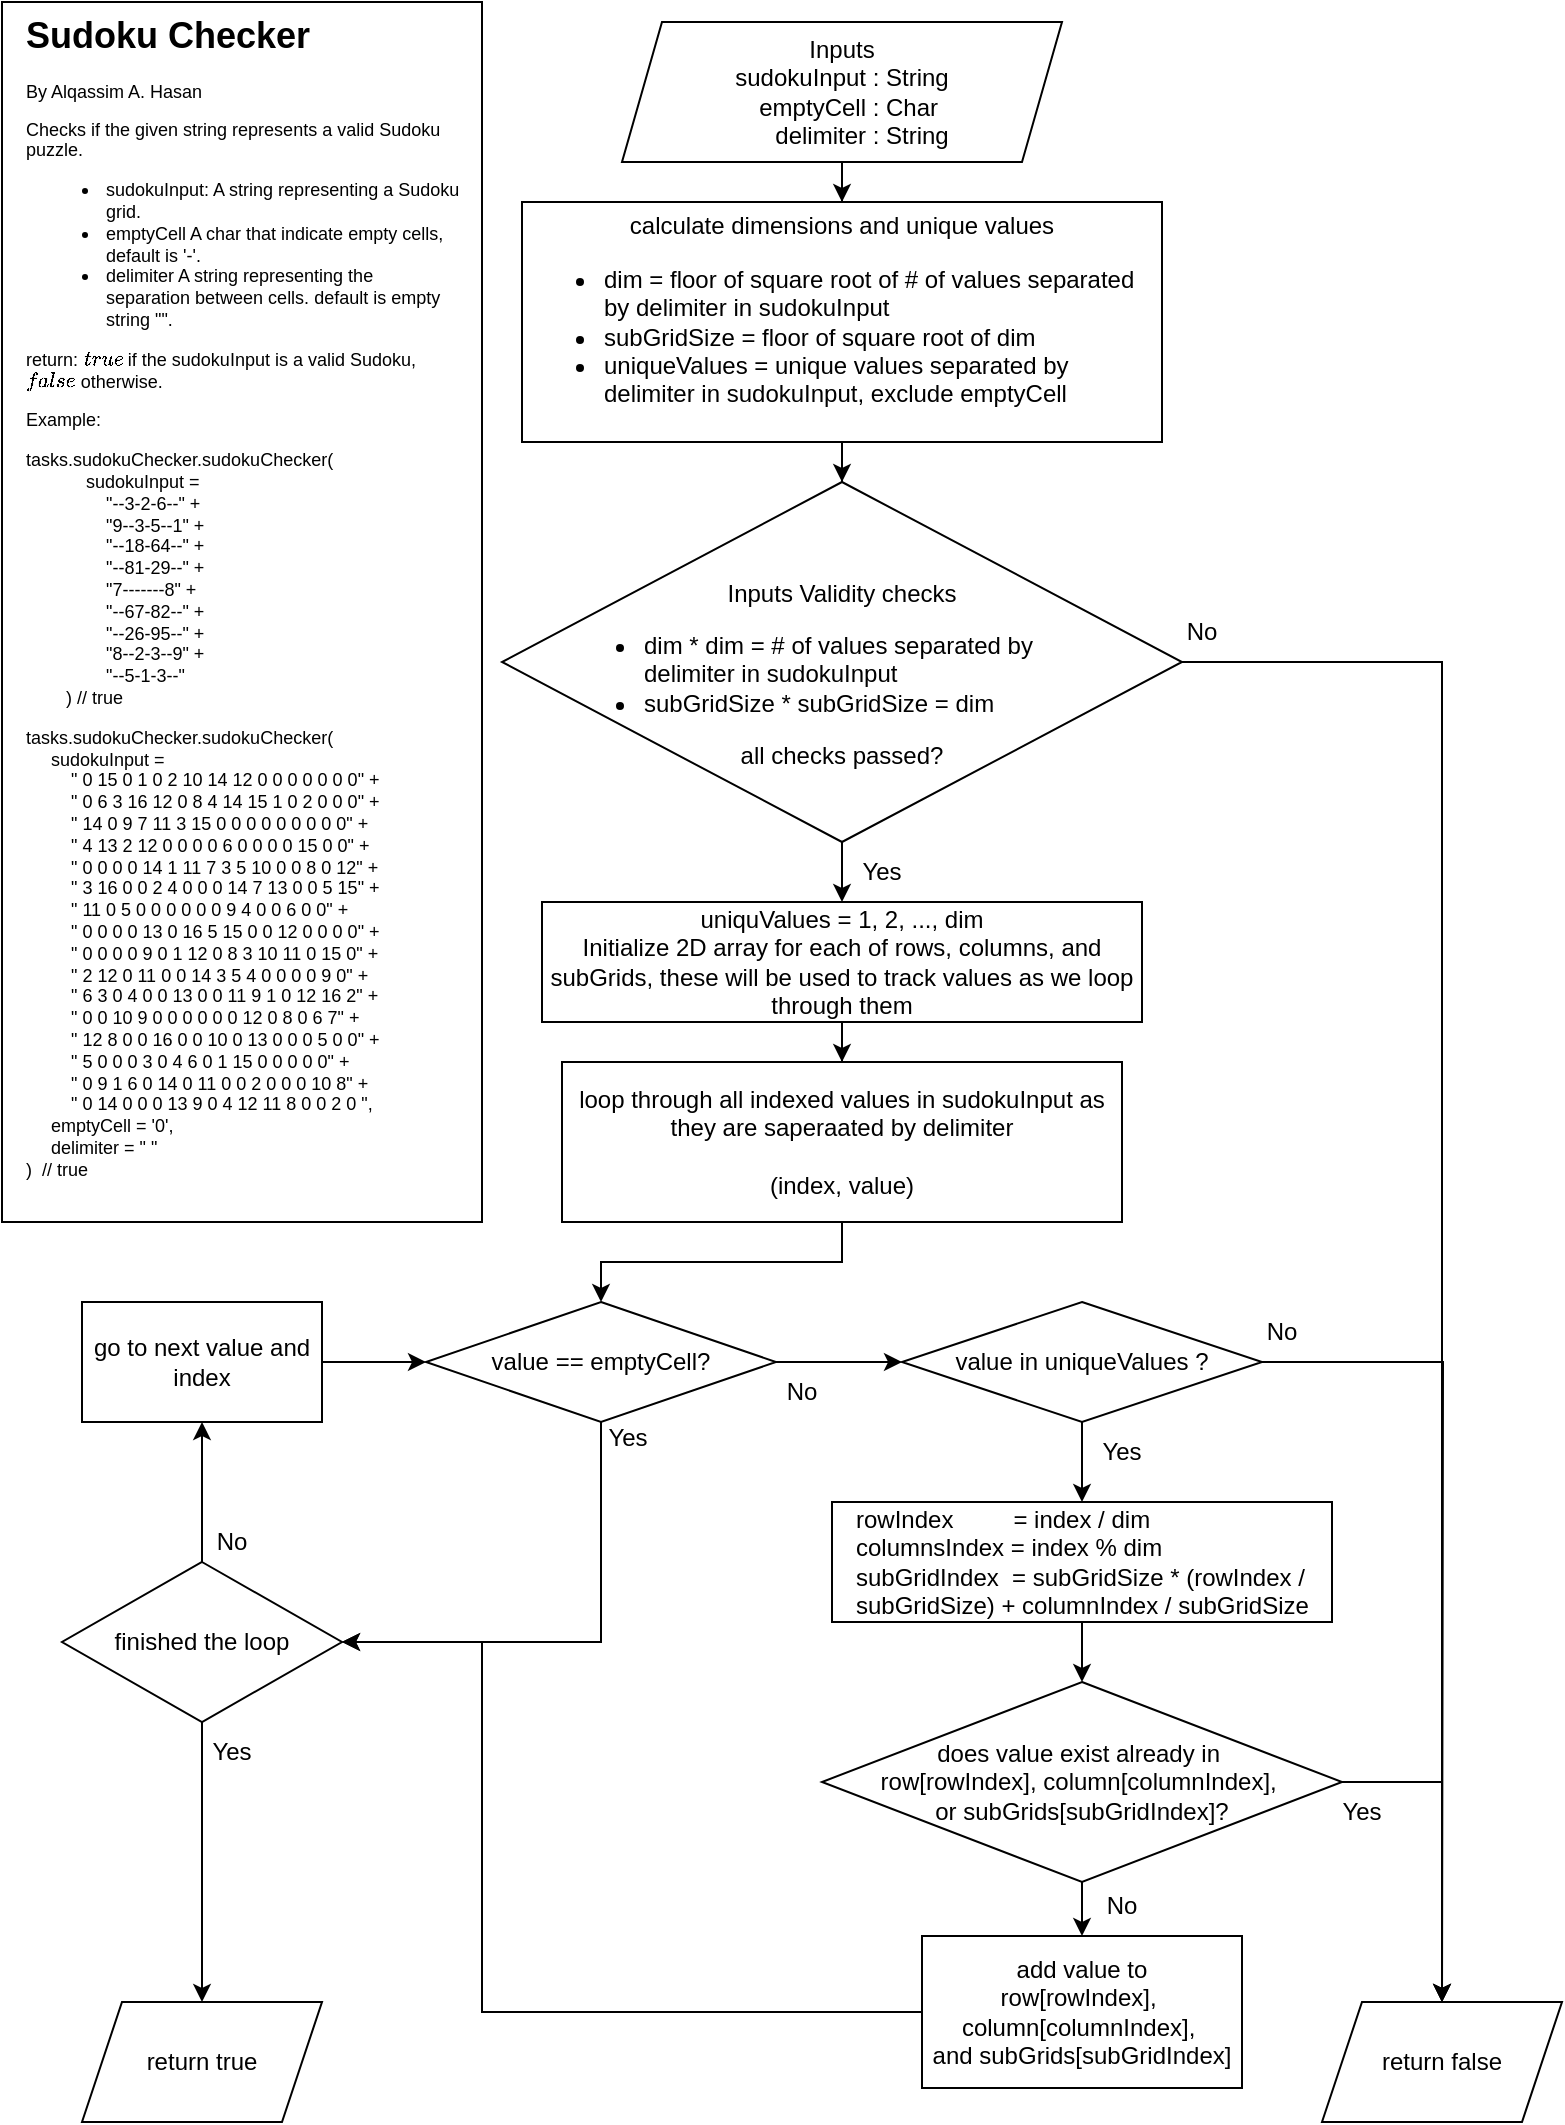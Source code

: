 <mxfile version="26.2.5">
  <diagram name="Page-1" id="WZuCPipf8IQ8YPeU5nme">
    <mxGraphModel dx="1428" dy="779" grid="1" gridSize="10" guides="1" tooltips="1" connect="1" arrows="1" fold="1" page="1" pageScale="1" pageWidth="850" pageHeight="1100" math="0" shadow="0">
      <root>
        <mxCell id="0" />
        <mxCell id="1" parent="0" />
        <mxCell id="FfqD-mipQO4yirsWOSt2-11" value="" style="edgeStyle=orthogonalEdgeStyle;rounded=0;orthogonalLoop=1;jettySize=auto;html=1;" parent="1" source="FfqD-mipQO4yirsWOSt2-1" target="FfqD-mipQO4yirsWOSt2-10" edge="1">
          <mxGeometry relative="1" as="geometry" />
        </mxCell>
        <mxCell id="FfqD-mipQO4yirsWOSt2-1" value="&lt;div&gt;Inputs&lt;br&gt;sudokuInput : String&lt;br&gt;&amp;nbsp; emptyCell : Char &lt;br&gt;&amp;nbsp;&amp;nbsp;&amp;nbsp;&amp;nbsp;&amp;nbsp; delimiter : String &lt;br&gt;&lt;/div&gt;" style="shape=parallelogram;perimeter=parallelogramPerimeter;whiteSpace=wrap;html=1;fixedSize=1;" parent="1" vertex="1">
          <mxGeometry x="320" y="20" width="220" height="70" as="geometry" />
        </mxCell>
        <mxCell id="FfqD-mipQO4yirsWOSt2-3" value="&lt;h1 style=&quot;margin-top: 0px;&quot;&gt;Sudoku Checker&lt;/h1&gt;&lt;p style=&quot;line-height: 100%;&quot;&gt;By Alqassim A. Hasan&lt;/p&gt;&lt;p&gt;Checks if the given string represents a valid Sudoku puzzle.&lt;/p&gt;&lt;ul&gt;&lt;li&gt;sudokuInput: A string representing a Sudoku grid.&lt;/li&gt;&lt;li&gt;emptyCell A char that indicate empty cells, default is &#39;-&#39;.&lt;/li&gt;&lt;li&gt;delimiter A string representing the separation between cells. default is empty string &quot;&quot;.&lt;/li&gt;&lt;/ul&gt;&lt;p&gt;return: `true` if the sudokuInput is a valid Sudoku, `false` otherwise.&lt;br&gt;&lt;/p&gt;&lt;p&gt;Example:&lt;/p&gt;&lt;p&gt;tasks.sudokuChecker.sudokuChecker(&lt;br&gt;&amp;nbsp;&amp;nbsp;&amp;nbsp;&amp;nbsp;&amp;nbsp;&amp;nbsp;&amp;nbsp;&amp;nbsp;&amp;nbsp;&amp;nbsp;&amp;nbsp; sudokuInput =&lt;br&gt;&amp;nbsp;&amp;nbsp;&amp;nbsp;&amp;nbsp;&amp;nbsp;&amp;nbsp;&amp;nbsp;&amp;nbsp;&amp;nbsp;&amp;nbsp;&amp;nbsp;&amp;nbsp;&amp;nbsp;&amp;nbsp;&amp;nbsp; &quot;--3-2-6--&quot; +&lt;br&gt;&amp;nbsp;&amp;nbsp;&amp;nbsp;&amp;nbsp;&amp;nbsp;&amp;nbsp;&amp;nbsp;&amp;nbsp;&amp;nbsp;&amp;nbsp;&amp;nbsp;&amp;nbsp;&amp;nbsp;&amp;nbsp;&amp;nbsp; &quot;9--3-5--1&quot; +&lt;br&gt;&amp;nbsp;&amp;nbsp;&amp;nbsp;&amp;nbsp;&amp;nbsp;&amp;nbsp;&amp;nbsp;&amp;nbsp;&amp;nbsp;&amp;nbsp;&amp;nbsp;&amp;nbsp;&amp;nbsp;&amp;nbsp;&amp;nbsp; &quot;--18-64--&quot; +&lt;br&gt;&amp;nbsp;&amp;nbsp;&amp;nbsp;&amp;nbsp;&amp;nbsp;&amp;nbsp;&amp;nbsp;&amp;nbsp;&amp;nbsp;&amp;nbsp;&amp;nbsp;&amp;nbsp;&amp;nbsp;&amp;nbsp;&amp;nbsp; &quot;--81-29--&quot; +&lt;br&gt;&amp;nbsp;&amp;nbsp;&amp;nbsp;&amp;nbsp;&amp;nbsp;&amp;nbsp;&amp;nbsp;&amp;nbsp;&amp;nbsp;&amp;nbsp;&amp;nbsp;&amp;nbsp;&amp;nbsp;&amp;nbsp;&amp;nbsp; &quot;7-------8&quot; +&lt;br&gt;&amp;nbsp;&amp;nbsp;&amp;nbsp;&amp;nbsp;&amp;nbsp;&amp;nbsp;&amp;nbsp;&amp;nbsp;&amp;nbsp;&amp;nbsp;&amp;nbsp;&amp;nbsp;&amp;nbsp;&amp;nbsp;&amp;nbsp; &quot;--67-82--&quot; +&lt;br&gt;&amp;nbsp;&amp;nbsp;&amp;nbsp;&amp;nbsp;&amp;nbsp;&amp;nbsp;&amp;nbsp;&amp;nbsp;&amp;nbsp;&amp;nbsp;&amp;nbsp;&amp;nbsp;&amp;nbsp;&amp;nbsp;&amp;nbsp; &quot;--26-95--&quot; +&lt;br&gt;&amp;nbsp;&amp;nbsp;&amp;nbsp;&amp;nbsp;&amp;nbsp;&amp;nbsp;&amp;nbsp;&amp;nbsp;&amp;nbsp;&amp;nbsp;&amp;nbsp;&amp;nbsp;&amp;nbsp;&amp;nbsp;&amp;nbsp; &quot;8--2-3--9&quot; +&lt;br&gt;&amp;nbsp;&amp;nbsp;&amp;nbsp;&amp;nbsp;&amp;nbsp;&amp;nbsp;&amp;nbsp;&amp;nbsp;&amp;nbsp;&amp;nbsp;&amp;nbsp;&amp;nbsp;&amp;nbsp;&amp;nbsp;&amp;nbsp; &quot;--5-1-3--&quot;&lt;br&gt;&amp;nbsp;&amp;nbsp;&amp;nbsp;&amp;nbsp;&amp;nbsp;&amp;nbsp;&amp;nbsp; ) // true&lt;/p&gt;&lt;p&gt;tasks.sudokuChecker.sudokuChecker(&lt;br&gt;&amp;nbsp;&amp;nbsp;&amp;nbsp;&amp;nbsp; sudokuInput =&lt;br&gt;&amp;nbsp;&amp;nbsp;&amp;nbsp;&amp;nbsp;&amp;nbsp;&amp;nbsp;&amp;nbsp;&amp;nbsp; &quot; 0 15 0 1 0 2 10 14 12 0 0 0 0 0 0 0&quot; +&lt;br&gt;&amp;nbsp;&amp;nbsp;&amp;nbsp;&amp;nbsp;&amp;nbsp;&amp;nbsp;&amp;nbsp;&amp;nbsp; &quot; 0 6 3 16 12 0 8 4 14 15 1 0 2 0 0 0&quot; +&lt;br&gt;&amp;nbsp;&amp;nbsp;&amp;nbsp;&amp;nbsp;&amp;nbsp;&amp;nbsp;&amp;nbsp;&amp;nbsp; &quot; 14 0 9 7 11 3 15 0 0 0 0 0 0 0 0 0&quot; +&lt;br&gt;&amp;nbsp;&amp;nbsp;&amp;nbsp;&amp;nbsp;&amp;nbsp;&amp;nbsp;&amp;nbsp;&amp;nbsp; &quot; 4 13 2 12 0 0 0 0 6 0 0 0 0 15 0 0&quot; +&lt;br&gt;&amp;nbsp;&amp;nbsp;&amp;nbsp;&amp;nbsp;&amp;nbsp;&amp;nbsp;&amp;nbsp;&amp;nbsp; &quot; 0 0 0 0 14 1 11 7 3 5 10 0 0 8 0 12&quot; +&lt;br&gt;&amp;nbsp;&amp;nbsp;&amp;nbsp;&amp;nbsp;&amp;nbsp;&amp;nbsp;&amp;nbsp;&amp;nbsp; &quot; 3 16 0 0 2 4 0 0 0 14 7 13 0 0 5 15&quot; +&lt;br&gt;&amp;nbsp;&amp;nbsp;&amp;nbsp;&amp;nbsp;&amp;nbsp;&amp;nbsp;&amp;nbsp;&amp;nbsp; &quot; 11 0 5 0 0 0 0 0 0 9 4 0 0 6 0 0&quot; +&lt;br&gt;&amp;nbsp;&amp;nbsp;&amp;nbsp;&amp;nbsp;&amp;nbsp;&amp;nbsp;&amp;nbsp;&amp;nbsp; &quot; 0 0 0 0 13 0 16 5 15 0 0 12 0 0 0 0&quot; +&lt;br&gt;&amp;nbsp;&amp;nbsp;&amp;nbsp;&amp;nbsp;&amp;nbsp;&amp;nbsp;&amp;nbsp;&amp;nbsp; &quot; 0 0 0 0 9 0 1 12 0 8 3 10 11 0 15 0&quot; +&lt;br&gt;&amp;nbsp;&amp;nbsp;&amp;nbsp;&amp;nbsp;&amp;nbsp;&amp;nbsp;&amp;nbsp;&amp;nbsp; &quot; 2 12 0 11 0 0 14 3 5 4 0 0 0 0 9 0&quot; +&lt;br&gt;&amp;nbsp;&amp;nbsp;&amp;nbsp;&amp;nbsp;&amp;nbsp;&amp;nbsp;&amp;nbsp;&amp;nbsp; &quot; 6 3 0 4 0 0 13 0 0 11 9 1 0 12 16 2&quot; +&lt;br&gt;&amp;nbsp;&amp;nbsp;&amp;nbsp;&amp;nbsp;&amp;nbsp;&amp;nbsp;&amp;nbsp;&amp;nbsp; &quot; 0 0 10 9 0 0 0 0 0 0 12 0 8 0 6 7&quot; +&lt;br&gt;&amp;nbsp;&amp;nbsp;&amp;nbsp;&amp;nbsp;&amp;nbsp;&amp;nbsp;&amp;nbsp;&amp;nbsp; &quot; 12 8 0 0 16 0 0 10 0 13 0 0 0 5 0 0&quot; +&lt;br&gt;&amp;nbsp;&amp;nbsp;&amp;nbsp;&amp;nbsp;&amp;nbsp;&amp;nbsp;&amp;nbsp;&amp;nbsp; &quot; 5 0 0 0 3 0 4 6 0 1 15 0 0 0 0 0&quot; +&lt;br&gt;&amp;nbsp;&amp;nbsp;&amp;nbsp;&amp;nbsp;&amp;nbsp;&amp;nbsp;&amp;nbsp;&amp;nbsp; &quot; 0 9 1 6 0 14 0 11 0 0 2 0 0 0 10 8&quot; +&lt;br&gt;&amp;nbsp;&amp;nbsp;&amp;nbsp;&amp;nbsp;&amp;nbsp;&amp;nbsp;&amp;nbsp;&amp;nbsp; &quot; 0 14 0 0 0 13 9 0 4 12 11 8 0 0 2 0 &quot;,&lt;br&gt;&amp;nbsp;&amp;nbsp;&amp;nbsp;&amp;nbsp; emptyCell = &#39;0&#39;,&lt;br&gt;&amp;nbsp;&amp;nbsp;&amp;nbsp;&amp;nbsp; delimiter = &quot; &quot;&lt;br&gt;)&amp;nbsp; // true&lt;/p&gt;" style="text;html=1;whiteSpace=wrap;overflow=hidden;rounded=0;fillColor=default;strokeColor=default;spacingLeft=10;spacingRight=10;fontSize=9;" parent="1" vertex="1">
          <mxGeometry x="10" y="10" width="240" height="610" as="geometry" />
        </mxCell>
        <mxCell id="FfqD-mipQO4yirsWOSt2-13" value="" style="edgeStyle=orthogonalEdgeStyle;rounded=0;orthogonalLoop=1;jettySize=auto;html=1;" parent="1" source="FfqD-mipQO4yirsWOSt2-10" target="FfqD-mipQO4yirsWOSt2-12" edge="1">
          <mxGeometry relative="1" as="geometry" />
        </mxCell>
        <mxCell id="FfqD-mipQO4yirsWOSt2-10" value="&lt;div&gt;calculate dimensions and unique values &lt;br&gt;&lt;/div&gt;&lt;div align=&quot;left&quot;&gt;&lt;ul&gt;&lt;li&gt;dim = floor of square root of # of values separated by delimiter in sudokuInput&amp;nbsp;&lt;/li&gt;&lt;li&gt;subGridSize = floor of square root of dim&lt;/li&gt;&lt;li&gt;uniqueValues = unique values separated by delimiter in sudokuInput, exclude emptyCell &lt;br&gt;&lt;/li&gt;&lt;/ul&gt;&lt;/div&gt;" style="whiteSpace=wrap;html=1;" parent="1" vertex="1">
          <mxGeometry x="270" y="110" width="320" height="120" as="geometry" />
        </mxCell>
        <mxCell id="FfqD-mipQO4yirsWOSt2-15" value="" style="edgeStyle=orthogonalEdgeStyle;rounded=0;orthogonalLoop=1;jettySize=auto;html=1;entryX=0.5;entryY=0;entryDx=0;entryDy=0;" parent="1" source="FfqD-mipQO4yirsWOSt2-12" target="FfqD-mipQO4yirsWOSt2-16" edge="1">
          <mxGeometry relative="1" as="geometry">
            <mxPoint x="730" y="980" as="targetPoint" />
          </mxGeometry>
        </mxCell>
        <mxCell id="FfqD-mipQO4yirsWOSt2-19" value="" style="edgeStyle=orthogonalEdgeStyle;rounded=0;orthogonalLoop=1;jettySize=auto;html=1;" parent="1" source="FfqD-mipQO4yirsWOSt2-12" target="FfqD-mipQO4yirsWOSt2-18" edge="1">
          <mxGeometry relative="1" as="geometry" />
        </mxCell>
        <mxCell id="FfqD-mipQO4yirsWOSt2-12" value="&lt;blockquote&gt;Inputs Validity checks&lt;/blockquote&gt;&lt;div align=&quot;left&quot;&gt;&lt;ul&gt;&lt;li&gt;dim * dim = # of values separated by delimiter in sudokuInput &lt;br&gt;&lt;/li&gt;&lt;li&gt;subGridSize * subGridSize = dim&lt;/li&gt;&lt;/ul&gt;&lt;/div&gt;&lt;div&gt;all checks passed?&lt;/div&gt;" style="rhombus;whiteSpace=wrap;html=1;spacingRight=30;spacingLeft=30;" parent="1" vertex="1">
          <mxGeometry x="260" y="250" width="340" height="180" as="geometry" />
        </mxCell>
        <mxCell id="FfqD-mipQO4yirsWOSt2-16" value="return false" style="shape=parallelogram;perimeter=parallelogramPerimeter;whiteSpace=wrap;html=1;fixedSize=1;" parent="1" vertex="1">
          <mxGeometry x="670" y="1010" width="120" height="60" as="geometry" />
        </mxCell>
        <mxCell id="FfqD-mipQO4yirsWOSt2-17" value="No" style="text;html=1;align=center;verticalAlign=middle;whiteSpace=wrap;rounded=0;" parent="1" vertex="1">
          <mxGeometry x="580" y="310" width="60" height="30" as="geometry" />
        </mxCell>
        <mxCell id="FfqD-mipQO4yirsWOSt2-22" value="" style="edgeStyle=orthogonalEdgeStyle;rounded=0;orthogonalLoop=1;jettySize=auto;html=1;" parent="1" source="FfqD-mipQO4yirsWOSt2-18" target="FfqD-mipQO4yirsWOSt2-21" edge="1">
          <mxGeometry relative="1" as="geometry" />
        </mxCell>
        <mxCell id="FfqD-mipQO4yirsWOSt2-18" value="&lt;div&gt;uniquValues = 1, 2, ..., dim &lt;/div&gt;&lt;div&gt;Initialize 2D array for each of rows, columns, and subGrids, these will be used to track values as we loop through them&lt;/div&gt;" style="whiteSpace=wrap;html=1;spacingRight=0;spacingLeft=0;" parent="1" vertex="1">
          <mxGeometry x="280" y="460" width="300" height="60" as="geometry" />
        </mxCell>
        <mxCell id="FfqD-mipQO4yirsWOSt2-20" value="Yes" style="text;html=1;align=center;verticalAlign=middle;whiteSpace=wrap;rounded=0;" parent="1" vertex="1">
          <mxGeometry x="420" y="430" width="60" height="30" as="geometry" />
        </mxCell>
        <mxCell id="FfqD-mipQO4yirsWOSt2-26" value="" style="edgeStyle=orthogonalEdgeStyle;rounded=0;orthogonalLoop=1;jettySize=auto;html=1;" parent="1" source="FfqD-mipQO4yirsWOSt2-21" target="FfqD-mipQO4yirsWOSt2-25" edge="1">
          <mxGeometry relative="1" as="geometry" />
        </mxCell>
        <mxCell id="FfqD-mipQO4yirsWOSt2-21" value="&lt;div&gt;loop through all indexed values in sudokuInput as they are saperaated by delimiter&lt;/div&gt;&lt;div&gt;&lt;br&gt;&lt;/div&gt;&lt;div&gt;(index, value)&lt;/div&gt;" style="whiteSpace=wrap;html=1;spacingRight=0;spacingLeft=0;" parent="1" vertex="1">
          <mxGeometry x="290" y="540" width="280" height="80" as="geometry" />
        </mxCell>
        <mxCell id="FfqD-mipQO4yirsWOSt2-43" value="" style="edgeStyle=orthogonalEdgeStyle;rounded=0;orthogonalLoop=1;jettySize=auto;html=1;" parent="1" source="FfqD-mipQO4yirsWOSt2-23" target="FfqD-mipQO4yirsWOSt2-42" edge="1">
          <mxGeometry relative="1" as="geometry" />
        </mxCell>
        <mxCell id="FfqD-mipQO4yirsWOSt2-23" value="&lt;div&gt;rowIndex&amp;nbsp;&amp;nbsp;&amp;nbsp;&amp;nbsp;&amp;nbsp;&amp;nbsp;&amp;nbsp;&amp;nbsp; = index / dim&amp;nbsp;&lt;/div&gt;&lt;div&gt;columnsIndex = index % dim &lt;br&gt;&lt;/div&gt;&lt;div&gt;subGridIndex&amp;nbsp; = subGridSize * (rowIndex / subGridSize) + columnIndex / subGridSize&lt;/div&gt;" style="whiteSpace=wrap;html=1;spacingRight=10;spacingLeft=10;align=left;" parent="1" vertex="1">
          <mxGeometry x="425" y="760" width="250" height="60" as="geometry" />
        </mxCell>
        <mxCell id="fhVHIMc_ddkikwwu0DHq-16" style="edgeStyle=orthogonalEdgeStyle;rounded=0;orthogonalLoop=1;jettySize=auto;html=1;entryX=1;entryY=0.5;entryDx=0;entryDy=0;" parent="1" source="FfqD-mipQO4yirsWOSt2-25" target="FfqD-mipQO4yirsWOSt2-57" edge="1">
          <mxGeometry relative="1" as="geometry">
            <Array as="points">
              <mxPoint x="310" y="830" />
            </Array>
          </mxGeometry>
        </mxCell>
        <mxCell id="fhVHIMc_ddkikwwu0DHq-17" style="edgeStyle=orthogonalEdgeStyle;rounded=0;orthogonalLoop=1;jettySize=auto;html=1;entryX=0;entryY=0.5;entryDx=0;entryDy=0;" parent="1" source="FfqD-mipQO4yirsWOSt2-25" target="FfqD-mipQO4yirsWOSt2-33" edge="1">
          <mxGeometry relative="1" as="geometry" />
        </mxCell>
        <mxCell id="FfqD-mipQO4yirsWOSt2-25" value="value == emptyCell?" style="rhombus;whiteSpace=wrap;html=1;spacingRight=0;spacingLeft=0;" parent="1" vertex="1">
          <mxGeometry x="222" y="660" width="175" height="60" as="geometry" />
        </mxCell>
        <mxCell id="fhVHIMc_ddkikwwu0DHq-8" style="edgeStyle=orthogonalEdgeStyle;rounded=0;orthogonalLoop=1;jettySize=auto;html=1;" parent="1" source="FfqD-mipQO4yirsWOSt2-33" edge="1">
          <mxGeometry relative="1" as="geometry">
            <mxPoint x="730" y="1010" as="targetPoint" />
          </mxGeometry>
        </mxCell>
        <mxCell id="fhVHIMc_ddkikwwu0DHq-10" style="edgeStyle=orthogonalEdgeStyle;rounded=0;orthogonalLoop=1;jettySize=auto;html=1;" parent="1" source="FfqD-mipQO4yirsWOSt2-33" target="FfqD-mipQO4yirsWOSt2-23" edge="1">
          <mxGeometry relative="1" as="geometry">
            <Array as="points">
              <mxPoint x="550" y="780" />
              <mxPoint x="550" y="780" />
            </Array>
          </mxGeometry>
        </mxCell>
        <mxCell id="FfqD-mipQO4yirsWOSt2-33" value="value in uniqueValues ?" style="rhombus;whiteSpace=wrap;html=1;spacingRight=0;spacingLeft=0;" parent="1" vertex="1">
          <mxGeometry x="460" y="660" width="180" height="60" as="geometry" />
        </mxCell>
        <mxCell id="fhVHIMc_ddkikwwu0DHq-21" style="edgeStyle=orthogonalEdgeStyle;rounded=0;orthogonalLoop=1;jettySize=auto;html=1;entryX=1;entryY=0.5;entryDx=0;entryDy=0;" parent="1" source="FfqD-mipQO4yirsWOSt2-35" target="FfqD-mipQO4yirsWOSt2-57" edge="1">
          <mxGeometry relative="1" as="geometry">
            <Array as="points">
              <mxPoint x="250" y="1015" />
              <mxPoint x="250" y="830" />
            </Array>
          </mxGeometry>
        </mxCell>
        <mxCell id="FfqD-mipQO4yirsWOSt2-35" value="&lt;div&gt;add value to &lt;div align=&quot;center&quot;&gt;row[rowIndex],&amp;nbsp;&lt;/div&gt;&lt;div align=&quot;center&quot;&gt;column[columnIndex],&amp;nbsp;&lt;/div&gt;&lt;div align=&quot;center&quot;&gt;and subGrids[subGridIndex]&lt;/div&gt;&lt;/div&gt;" style="whiteSpace=wrap;html=1;spacingRight=0;spacingLeft=0;" parent="1" vertex="1">
          <mxGeometry x="470" y="977" width="160" height="76" as="geometry" />
        </mxCell>
        <mxCell id="FfqD-mipQO4yirsWOSt2-48" style="edgeStyle=orthogonalEdgeStyle;rounded=0;orthogonalLoop=1;jettySize=auto;html=1;entryX=0.5;entryY=0;entryDx=0;entryDy=0;" parent="1" source="FfqD-mipQO4yirsWOSt2-42" target="FfqD-mipQO4yirsWOSt2-16" edge="1">
          <mxGeometry relative="1" as="geometry">
            <Array as="points">
              <mxPoint x="730" y="900" />
            </Array>
          </mxGeometry>
        </mxCell>
        <mxCell id="fhVHIMc_ddkikwwu0DHq-15" style="edgeStyle=orthogonalEdgeStyle;rounded=0;orthogonalLoop=1;jettySize=auto;html=1;entryX=0.5;entryY=0;entryDx=0;entryDy=0;" parent="1" source="FfqD-mipQO4yirsWOSt2-42" target="FfqD-mipQO4yirsWOSt2-35" edge="1">
          <mxGeometry relative="1" as="geometry" />
        </mxCell>
        <mxCell id="FfqD-mipQO4yirsWOSt2-42" value="&lt;div align=&quot;center&quot;&gt;does value exist&amp;nbsp;already in&amp;nbsp;&lt;/div&gt;&lt;div align=&quot;center&quot;&gt;row[rowIndex], column[columnIndex],&amp;nbsp;&lt;/div&gt;&lt;div align=&quot;center&quot;&gt;or subGrids[subGridIndex]?&lt;/div&gt;" style="rhombus;whiteSpace=wrap;html=1;align=center;spacingRight=10;spacingLeft=10;" parent="1" vertex="1">
          <mxGeometry x="420" y="850" width="260" height="100" as="geometry" />
        </mxCell>
        <mxCell id="fhVHIMc_ddkikwwu0DHq-14" style="edgeStyle=orthogonalEdgeStyle;rounded=0;orthogonalLoop=1;jettySize=auto;html=1;entryX=0;entryY=0.5;entryDx=0;entryDy=0;" parent="1" source="FfqD-mipQO4yirsWOSt2-45" target="FfqD-mipQO4yirsWOSt2-25" edge="1">
          <mxGeometry relative="1" as="geometry" />
        </mxCell>
        <mxCell id="FfqD-mipQO4yirsWOSt2-45" value="go to next value and index" style="whiteSpace=wrap;html=1;spacingRight=0;spacingLeft=0;" parent="1" vertex="1">
          <mxGeometry x="50" y="660" width="120" height="60" as="geometry" />
        </mxCell>
        <mxCell id="FfqD-mipQO4yirsWOSt2-49" value="Yes" style="text;html=1;align=center;verticalAlign=middle;whiteSpace=wrap;rounded=0;" parent="1" vertex="1">
          <mxGeometry x="540" y="720" width="60" height="30" as="geometry" />
        </mxCell>
        <mxCell id="FfqD-mipQO4yirsWOSt2-55" value="No" style="text;html=1;align=center;verticalAlign=middle;whiteSpace=wrap;rounded=0;" parent="1" vertex="1">
          <mxGeometry x="540" y="947" width="60" height="30" as="geometry" />
        </mxCell>
        <mxCell id="FfqD-mipQO4yirsWOSt2-56" value="Yes" style="text;html=1;align=center;verticalAlign=middle;whiteSpace=wrap;rounded=0;" parent="1" vertex="1">
          <mxGeometry x="660" y="900" width="60" height="30" as="geometry" />
        </mxCell>
        <mxCell id="fhVHIMc_ddkikwwu0DHq-22" style="edgeStyle=orthogonalEdgeStyle;rounded=0;orthogonalLoop=1;jettySize=auto;html=1;entryX=0.5;entryY=0;entryDx=0;entryDy=0;" parent="1" source="FfqD-mipQO4yirsWOSt2-57" target="FfqD-mipQO4yirsWOSt2-61" edge="1">
          <mxGeometry relative="1" as="geometry" />
        </mxCell>
        <mxCell id="fhVHIMc_ddkikwwu0DHq-23" style="edgeStyle=orthogonalEdgeStyle;rounded=0;orthogonalLoop=1;jettySize=auto;html=1;entryX=0.5;entryY=1;entryDx=0;entryDy=0;" parent="1" source="FfqD-mipQO4yirsWOSt2-57" target="FfqD-mipQO4yirsWOSt2-45" edge="1">
          <mxGeometry relative="1" as="geometry" />
        </mxCell>
        <mxCell id="FfqD-mipQO4yirsWOSt2-57" value="finished the loop" style="rhombus;whiteSpace=wrap;html=1;" parent="1" vertex="1">
          <mxGeometry x="40" y="790" width="140" height="80" as="geometry" />
        </mxCell>
        <mxCell id="FfqD-mipQO4yirsWOSt2-60" value="No" style="text;html=1;align=center;verticalAlign=middle;whiteSpace=wrap;rounded=0;" parent="1" vertex="1">
          <mxGeometry x="95" y="765" width="60" height="30" as="geometry" />
        </mxCell>
        <mxCell id="FfqD-mipQO4yirsWOSt2-61" value="return true" style="shape=parallelogram;perimeter=parallelogramPerimeter;whiteSpace=wrap;html=1;fixedSize=1;" parent="1" vertex="1">
          <mxGeometry x="50" y="1010" width="120" height="60" as="geometry" />
        </mxCell>
        <mxCell id="FfqD-mipQO4yirsWOSt2-63" value="Yes" style="text;html=1;align=center;verticalAlign=middle;whiteSpace=wrap;rounded=0;" parent="1" vertex="1">
          <mxGeometry x="95" y="870" width="60" height="30" as="geometry" />
        </mxCell>
        <mxCell id="fhVHIMc_ddkikwwu0DHq-9" value="No" style="text;html=1;align=center;verticalAlign=middle;whiteSpace=wrap;rounded=0;" parent="1" vertex="1">
          <mxGeometry x="620" y="660" width="60" height="30" as="geometry" />
        </mxCell>
        <mxCell id="fhVHIMc_ddkikwwu0DHq-18" value="Yes" style="text;html=1;align=center;verticalAlign=middle;whiteSpace=wrap;rounded=0;" parent="1" vertex="1">
          <mxGeometry x="293" y="713" width="60" height="30" as="geometry" />
        </mxCell>
        <mxCell id="fhVHIMc_ddkikwwu0DHq-19" value="No" style="text;html=1;align=center;verticalAlign=middle;whiteSpace=wrap;rounded=0;" parent="1" vertex="1">
          <mxGeometry x="380" y="690" width="60" height="30" as="geometry" />
        </mxCell>
      </root>
    </mxGraphModel>
  </diagram>
</mxfile>
